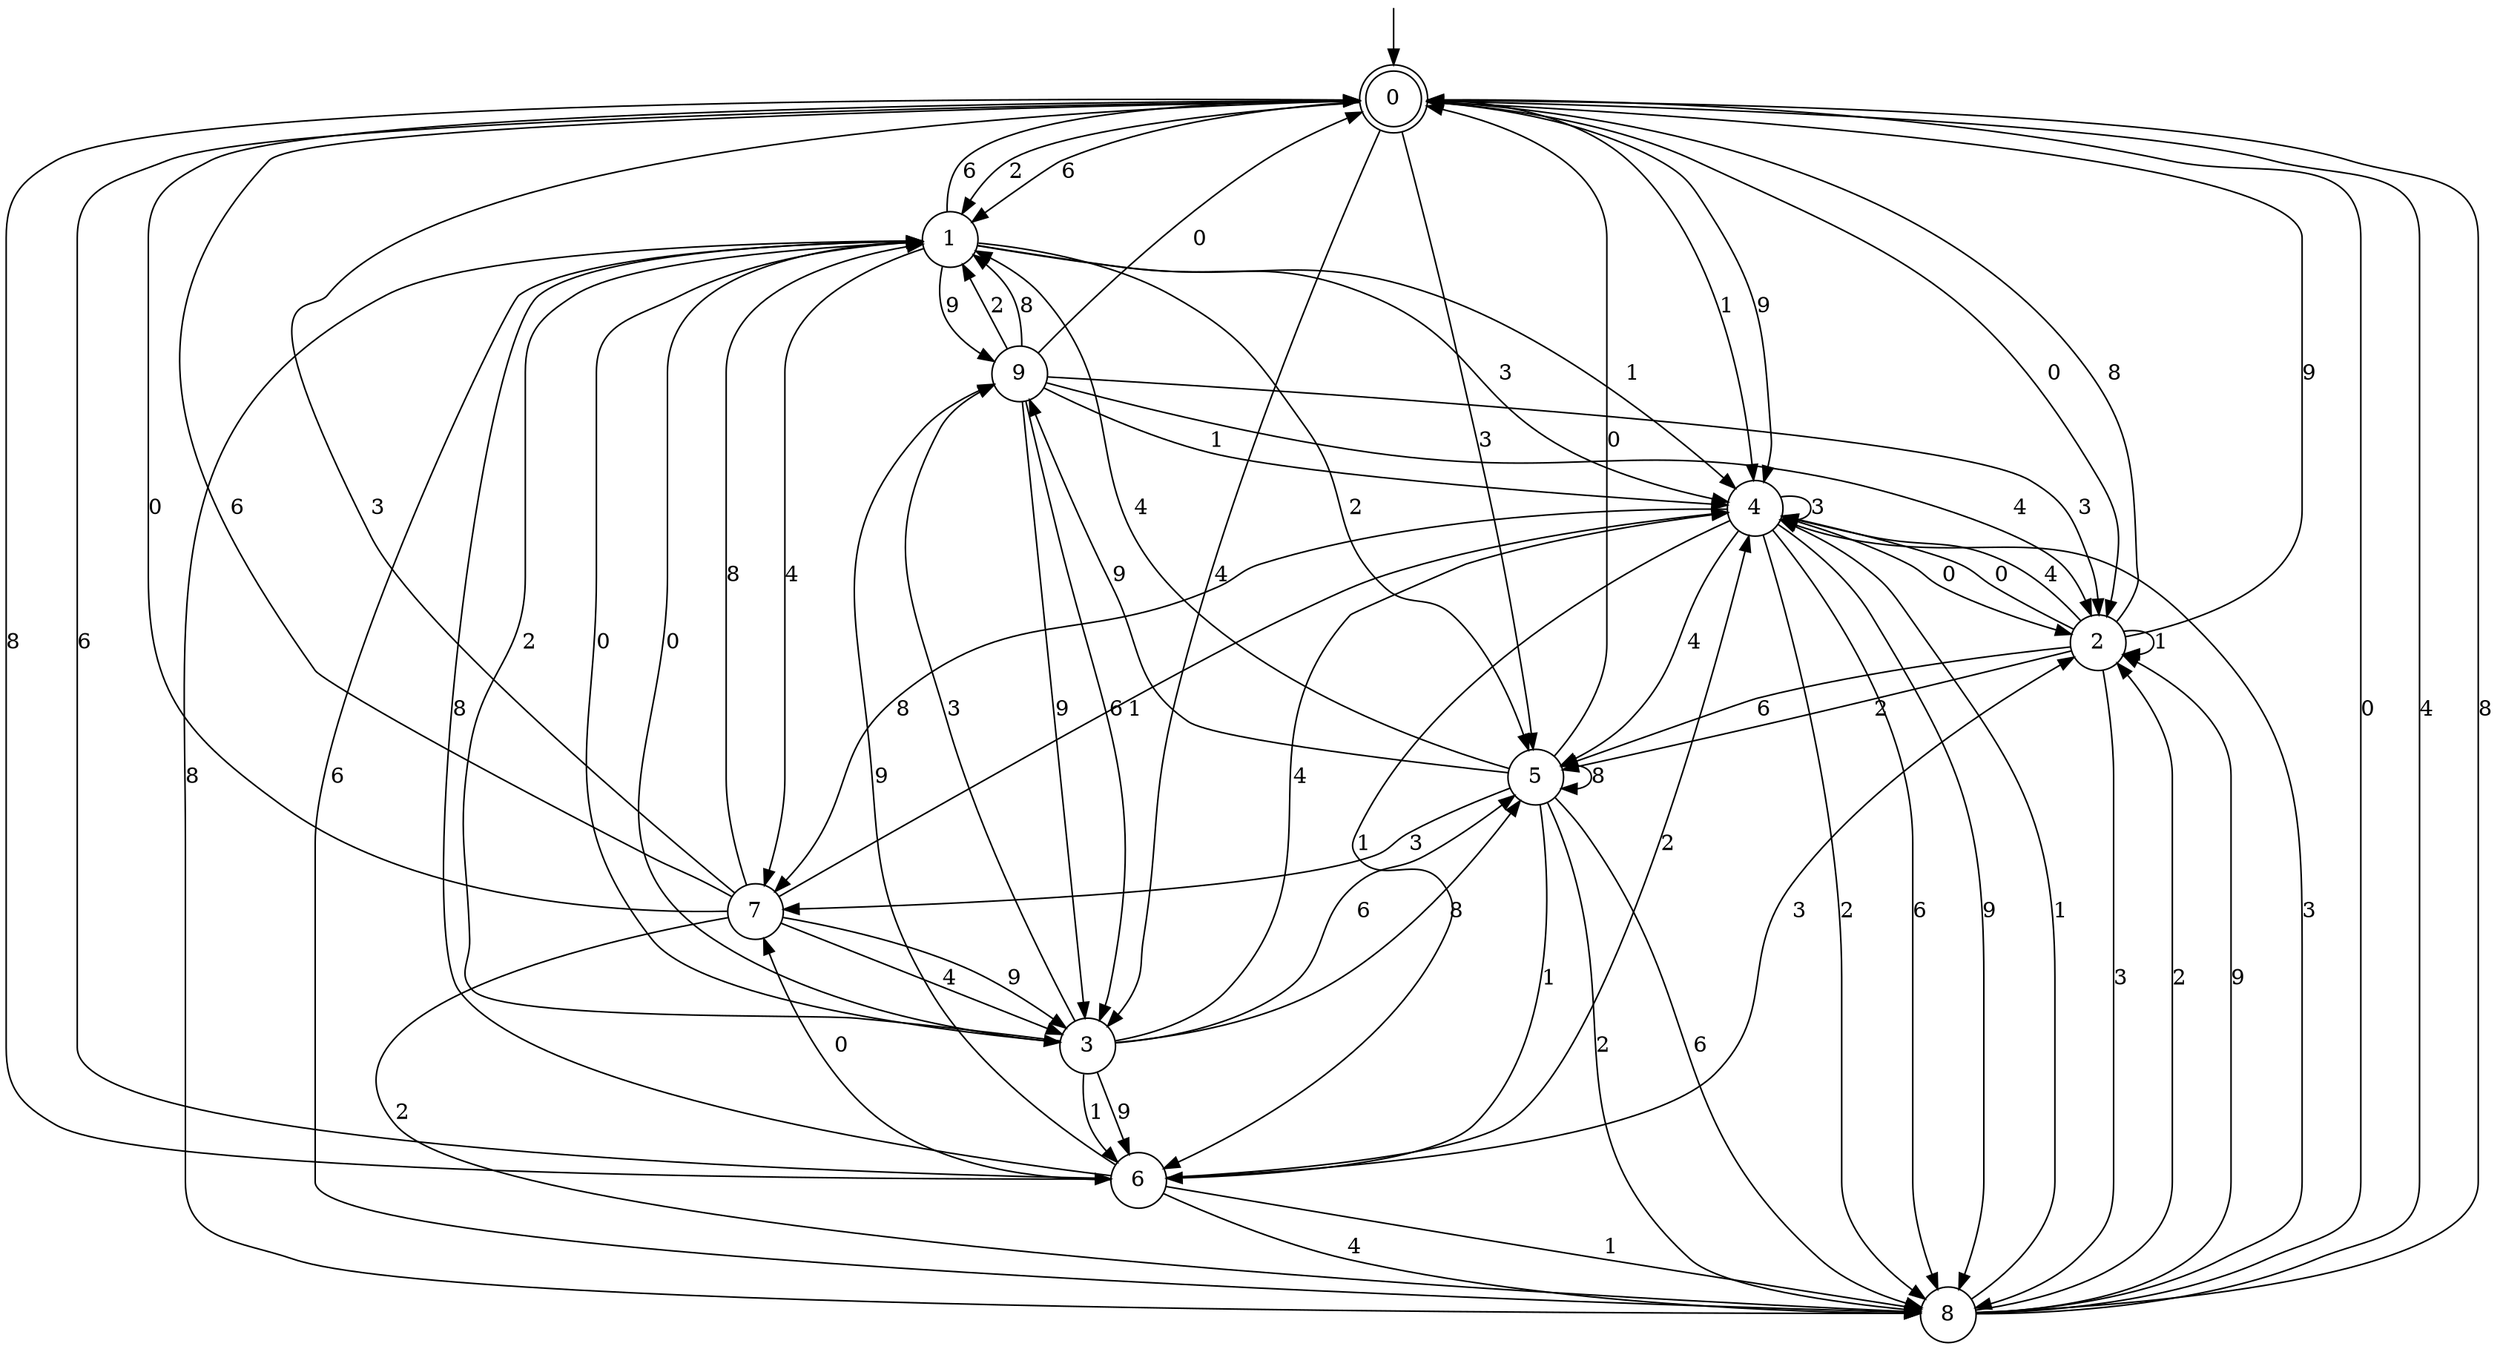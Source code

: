 digraph g {

	s0 [shape="doublecircle" label="0"];
	s1 [shape="circle" label="1"];
	s2 [shape="circle" label="2"];
	s3 [shape="circle" label="3"];
	s4 [shape="circle" label="4"];
	s5 [shape="circle" label="5"];
	s6 [shape="circle" label="6"];
	s7 [shape="circle" label="7"];
	s8 [shape="circle" label="8"];
	s9 [shape="circle" label="9"];
	s0 -> s1 [label="2"];
	s0 -> s2 [label="0"];
	s0 -> s3 [label="4"];
	s0 -> s4 [label="1"];
	s0 -> s1 [label="6"];
	s0 -> s5 [label="3"];
	s0 -> s6 [label="8"];
	s0 -> s4 [label="9"];
	s1 -> s5 [label="2"];
	s1 -> s3 [label="0"];
	s1 -> s7 [label="4"];
	s1 -> s4 [label="1"];
	s1 -> s0 [label="6"];
	s1 -> s4 [label="3"];
	s1 -> s8 [label="8"];
	s1 -> s9 [label="9"];
	s2 -> s5 [label="2"];
	s2 -> s4 [label="0"];
	s2 -> s4 [label="4"];
	s2 -> s2 [label="1"];
	s2 -> s5 [label="6"];
	s2 -> s8 [label="3"];
	s2 -> s0 [label="8"];
	s2 -> s0 [label="9"];
	s3 -> s1 [label="2"];
	s3 -> s1 [label="0"];
	s3 -> s4 [label="4"];
	s3 -> s6 [label="1"];
	s3 -> s5 [label="6"];
	s3 -> s9 [label="3"];
	s3 -> s5 [label="8"];
	s3 -> s6 [label="9"];
	s4 -> s8 [label="2"];
	s4 -> s2 [label="0"];
	s4 -> s5 [label="4"];
	s4 -> s6 [label="1"];
	s4 -> s8 [label="6"];
	s4 -> s4 [label="3"];
	s4 -> s7 [label="8"];
	s4 -> s8 [label="9"];
	s5 -> s8 [label="2"];
	s5 -> s0 [label="0"];
	s5 -> s1 [label="4"];
	s5 -> s6 [label="1"];
	s5 -> s8 [label="6"];
	s5 -> s7 [label="3"];
	s5 -> s5 [label="8"];
	s5 -> s9 [label="9"];
	s6 -> s4 [label="2"];
	s6 -> s7 [label="0"];
	s6 -> s8 [label="4"];
	s6 -> s8 [label="1"];
	s6 -> s0 [label="6"];
	s6 -> s2 [label="3"];
	s6 -> s1 [label="8"];
	s6 -> s9 [label="9"];
	s7 -> s8 [label="2"];
	s7 -> s0 [label="0"];
	s7 -> s3 [label="4"];
	s7 -> s4 [label="1"];
	s7 -> s0 [label="6"];
	s7 -> s0 [label="3"];
	s7 -> s1 [label="8"];
	s7 -> s3 [label="9"];
	s8 -> s2 [label="2"];
	s8 -> s0 [label="0"];
	s8 -> s0 [label="4"];
	s8 -> s4 [label="1"];
	s8 -> s1 [label="6"];
	s8 -> s4 [label="3"];
	s8 -> s0 [label="8"];
	s8 -> s2 [label="9"];
	s9 -> s1 [label="2"];
	s9 -> s0 [label="0"];
	s9 -> s2 [label="4"];
	s9 -> s4 [label="1"];
	s9 -> s3 [label="6"];
	s9 -> s2 [label="3"];
	s9 -> s1 [label="8"];
	s9 -> s3 [label="9"];

__start0 [label="" shape="none" width="0" height="0"];
__start0 -> s0;

}
